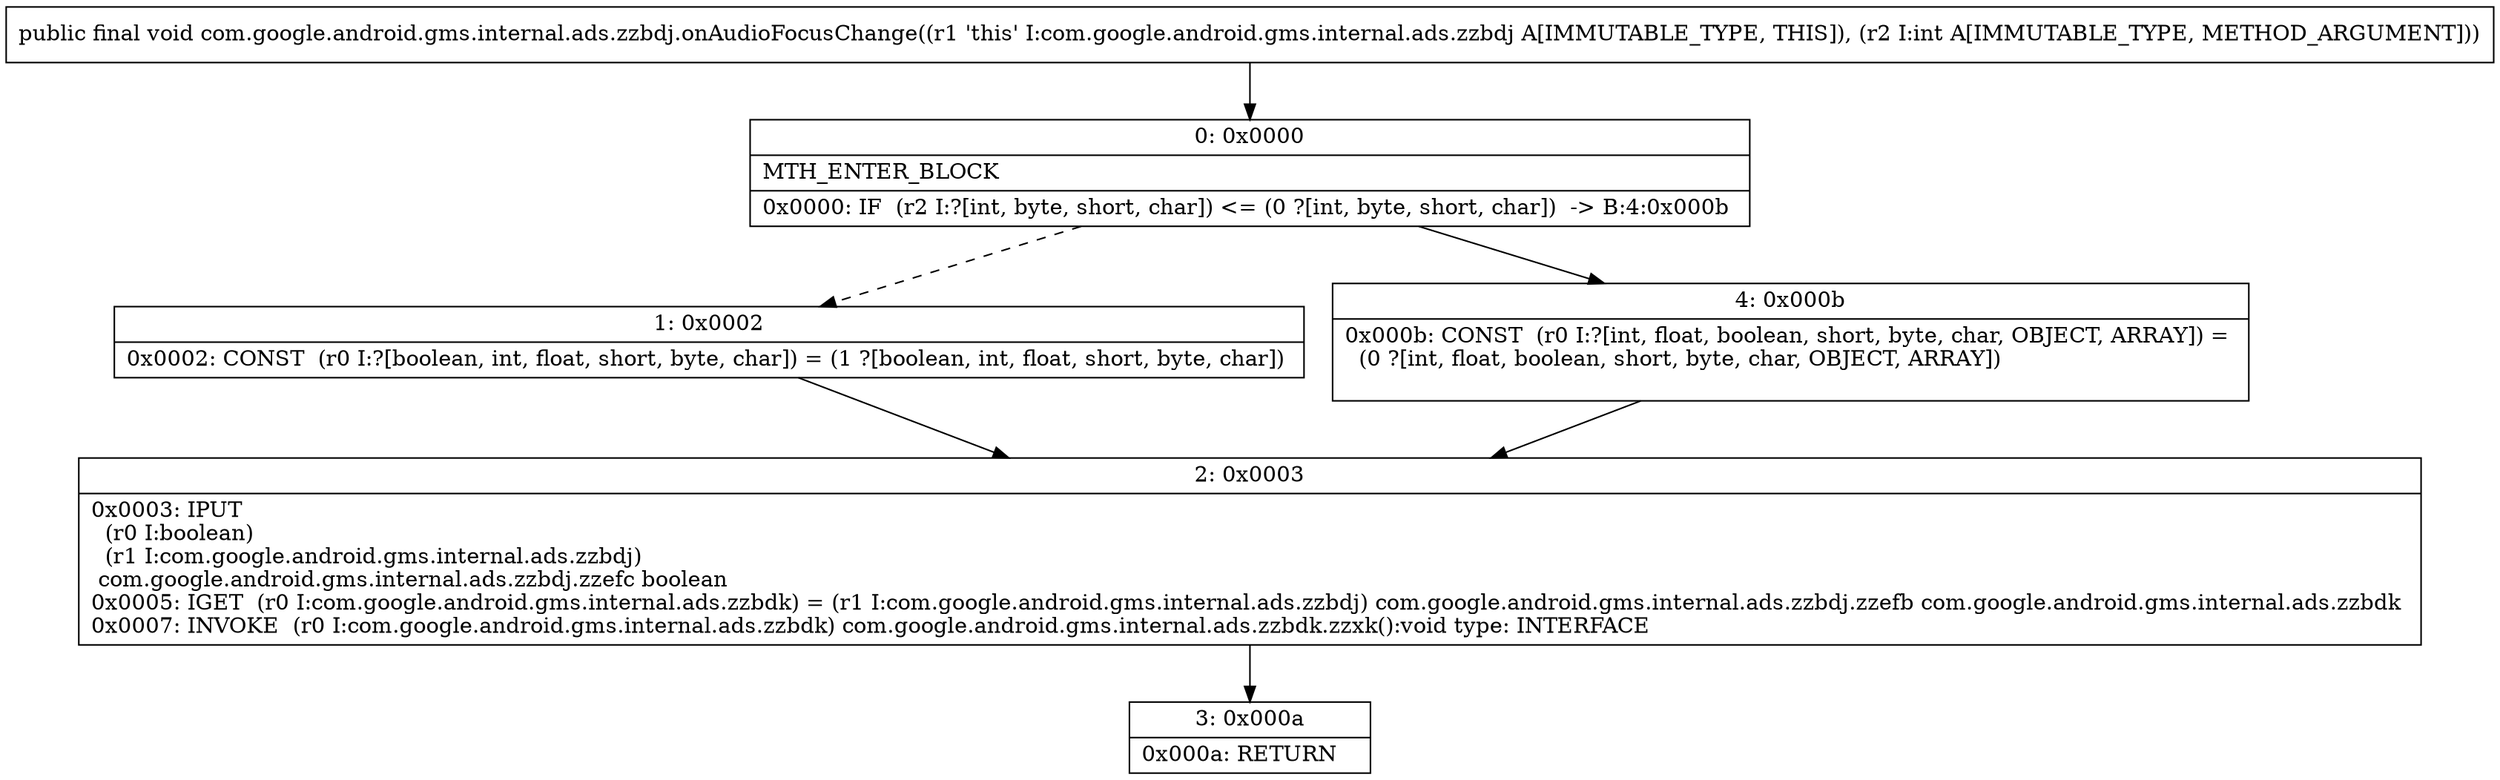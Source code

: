 digraph "CFG forcom.google.android.gms.internal.ads.zzbdj.onAudioFocusChange(I)V" {
Node_0 [shape=record,label="{0\:\ 0x0000|MTH_ENTER_BLOCK\l|0x0000: IF  (r2 I:?[int, byte, short, char]) \<= (0 ?[int, byte, short, char])  \-\> B:4:0x000b \l}"];
Node_1 [shape=record,label="{1\:\ 0x0002|0x0002: CONST  (r0 I:?[boolean, int, float, short, byte, char]) = (1 ?[boolean, int, float, short, byte, char]) \l}"];
Node_2 [shape=record,label="{2\:\ 0x0003|0x0003: IPUT  \l  (r0 I:boolean)\l  (r1 I:com.google.android.gms.internal.ads.zzbdj)\l com.google.android.gms.internal.ads.zzbdj.zzefc boolean \l0x0005: IGET  (r0 I:com.google.android.gms.internal.ads.zzbdk) = (r1 I:com.google.android.gms.internal.ads.zzbdj) com.google.android.gms.internal.ads.zzbdj.zzefb com.google.android.gms.internal.ads.zzbdk \l0x0007: INVOKE  (r0 I:com.google.android.gms.internal.ads.zzbdk) com.google.android.gms.internal.ads.zzbdk.zzxk():void type: INTERFACE \l}"];
Node_3 [shape=record,label="{3\:\ 0x000a|0x000a: RETURN   \l}"];
Node_4 [shape=record,label="{4\:\ 0x000b|0x000b: CONST  (r0 I:?[int, float, boolean, short, byte, char, OBJECT, ARRAY]) = \l  (0 ?[int, float, boolean, short, byte, char, OBJECT, ARRAY])\l \l}"];
MethodNode[shape=record,label="{public final void com.google.android.gms.internal.ads.zzbdj.onAudioFocusChange((r1 'this' I:com.google.android.gms.internal.ads.zzbdj A[IMMUTABLE_TYPE, THIS]), (r2 I:int A[IMMUTABLE_TYPE, METHOD_ARGUMENT])) }"];
MethodNode -> Node_0;
Node_0 -> Node_1[style=dashed];
Node_0 -> Node_4;
Node_1 -> Node_2;
Node_2 -> Node_3;
Node_4 -> Node_2;
}

